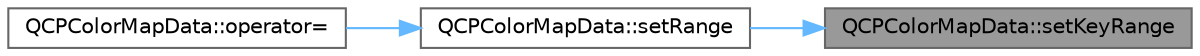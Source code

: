 digraph "QCPColorMapData::setKeyRange"
{
 // LATEX_PDF_SIZE
  bgcolor="transparent";
  edge [fontname=Helvetica,fontsize=10,labelfontname=Helvetica,labelfontsize=10];
  node [fontname=Helvetica,fontsize=10,shape=box,height=0.2,width=0.4];
  rankdir="RL";
  Node1 [label="QCPColorMapData::setKeyRange",height=0.2,width=0.4,color="gray40", fillcolor="grey60", style="filled", fontcolor="black",tooltip=" "];
  Node1 -> Node2 [dir="back",color="steelblue1",style="solid"];
  Node2 [label="QCPColorMapData::setRange",height=0.2,width=0.4,color="grey40", fillcolor="white", style="filled",URL="$class_q_c_p_color_map_data.html#aad9c1c7c703c1339489fc730517c83d4",tooltip=" "];
  Node2 -> Node3 [dir="back",color="steelblue1",style="solid"];
  Node3 [label="QCPColorMapData::operator=",height=0.2,width=0.4,color="grey40", fillcolor="white", style="filled",URL="$class_q_c_p_color_map_data.html#afdf4dd1b2f5714234fe84709b85c2a8d",tooltip=" "];
}
